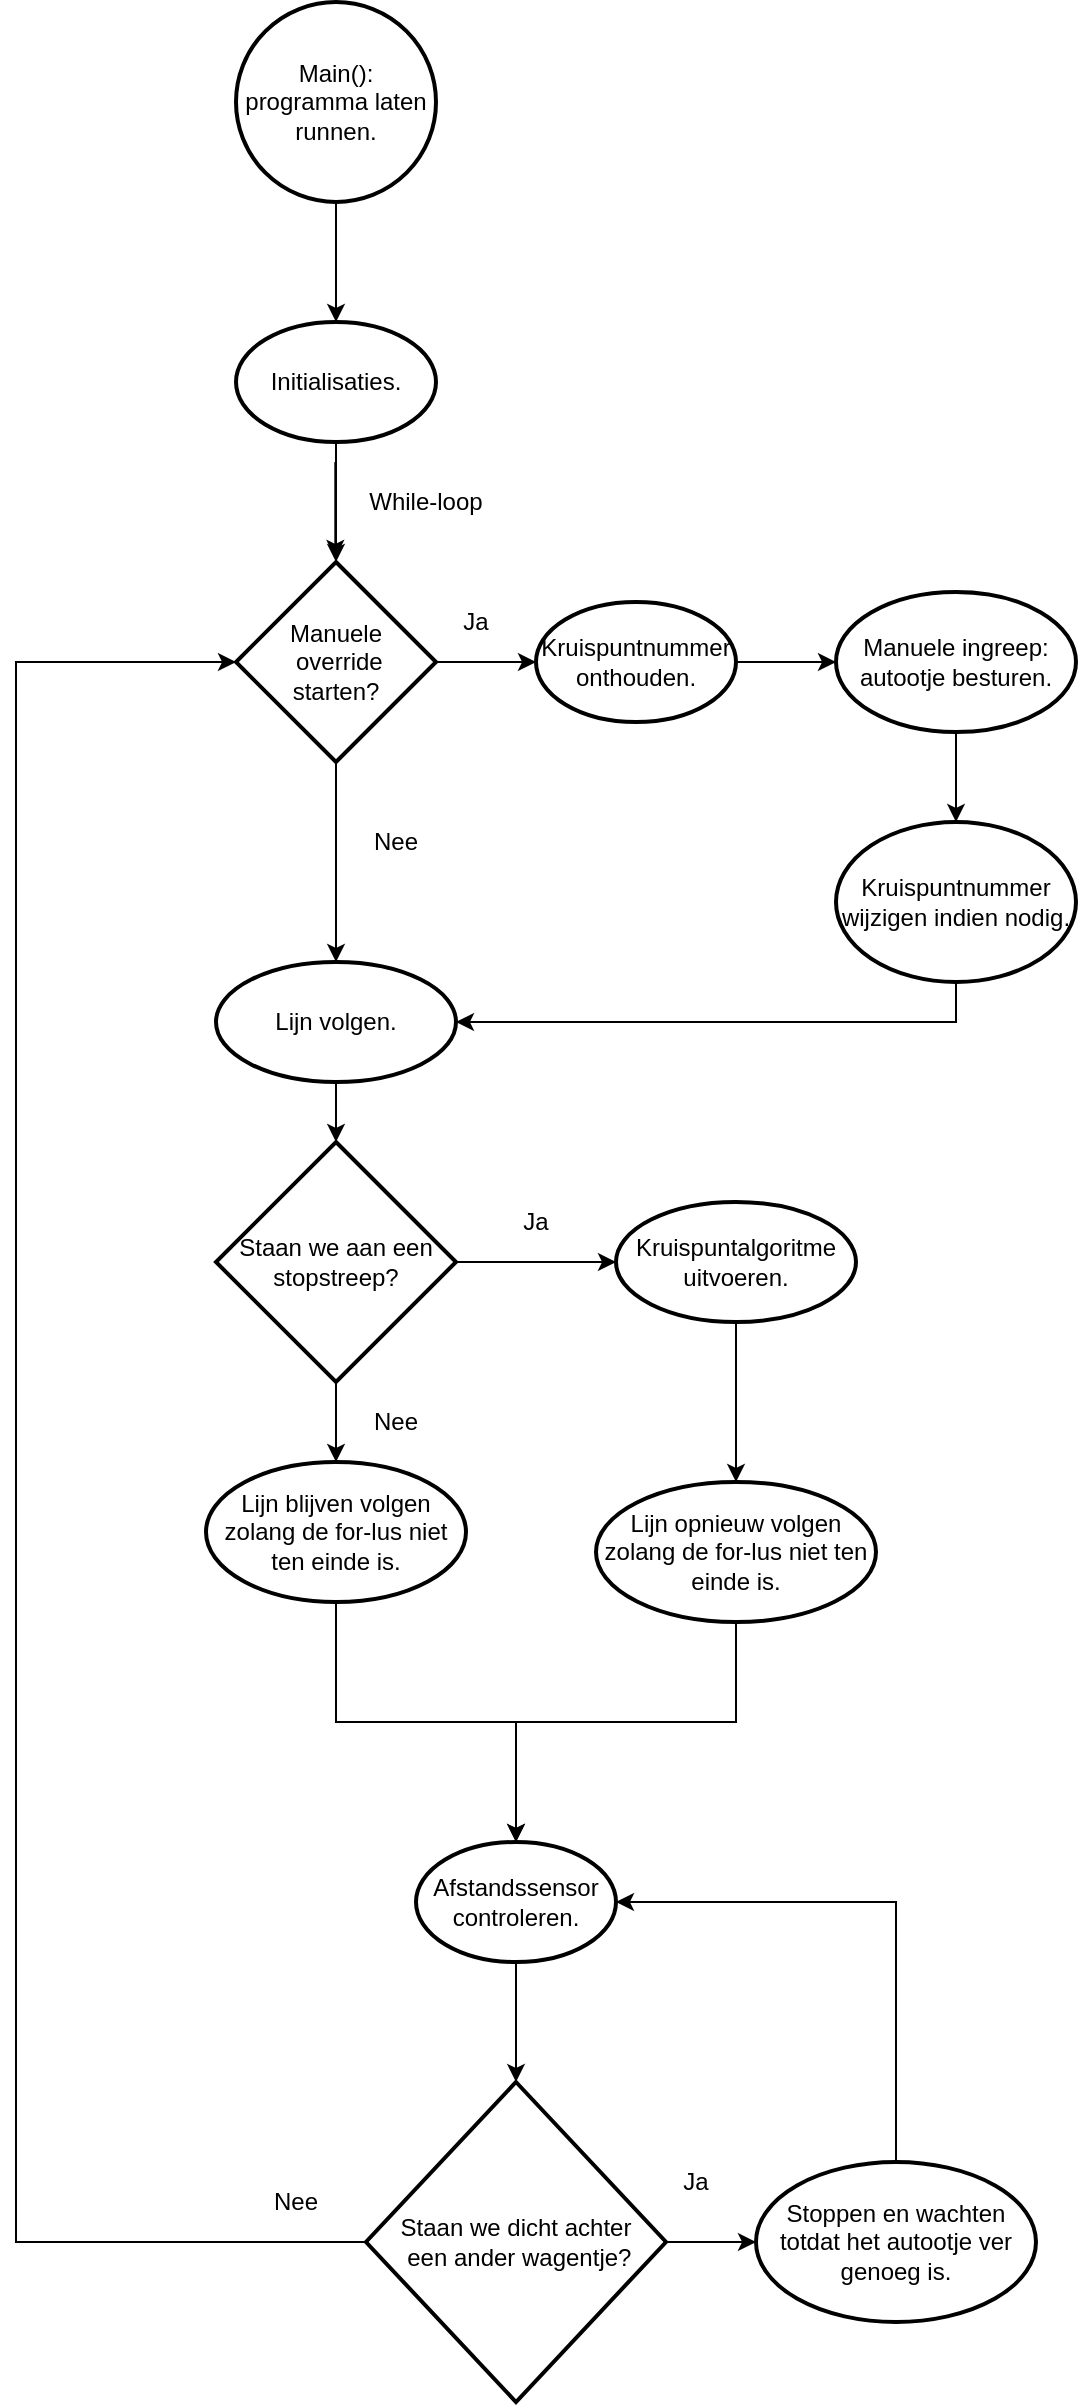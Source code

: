 <mxfile version="14.6.9" type="device"><diagram id="C5RBs43oDa-KdzZeNtuy" name="Page-1"><mxGraphModel dx="1038" dy="548" grid="1" gridSize="10" guides="1" tooltips="1" connect="1" arrows="1" fold="1" page="1" pageScale="1" pageWidth="827" pageHeight="1169" math="0" shadow="0"><root><mxCell id="WIyWlLk6GJQsqaUBKTNV-0"/><mxCell id="WIyWlLk6GJQsqaUBKTNV-1" parent="WIyWlLk6GJQsqaUBKTNV-0"/><mxCell id="5reWMpjAw0uI57NlGLJT-1" value="" style="edgeStyle=orthogonalEdgeStyle;rounded=0;orthogonalLoop=1;jettySize=auto;html=1;" edge="1" parent="WIyWlLk6GJQsqaUBKTNV-1" source="TVitzlpj0ys5_NgnARXT-0" target="5reWMpjAw0uI57NlGLJT-0"><mxGeometry relative="1" as="geometry"/></mxCell><mxCell id="TVitzlpj0ys5_NgnARXT-0" value="Main(): programma laten runnen." style="strokeWidth=2;html=1;shape=mxgraph.flowchart.start_2;whiteSpace=wrap;" parent="WIyWlLk6GJQsqaUBKTNV-1" vertex="1"><mxGeometry x="280" y="90" width="100" height="100" as="geometry"/></mxCell><mxCell id="TVitzlpj0ys5_NgnARXT-2" value="" style="endArrow=classic;html=1;" parent="WIyWlLk6GJQsqaUBKTNV-1" edge="1"><mxGeometry width="50" height="50" relative="1" as="geometry"><mxPoint x="329.66" y="320" as="sourcePoint"/><mxPoint x="329.66" y="368" as="targetPoint"/><Array as="points"><mxPoint x="329.66" y="338"/></Array></mxGeometry></mxCell><mxCell id="TVitzlpj0ys5_NgnARXT-9" value="" style="edgeStyle=orthogonalEdgeStyle;rounded=0;orthogonalLoop=1;jettySize=auto;html=1;" parent="WIyWlLk6GJQsqaUBKTNV-1" source="TVitzlpj0ys5_NgnARXT-3" target="TVitzlpj0ys5_NgnARXT-8" edge="1"><mxGeometry relative="1" as="geometry"/></mxCell><mxCell id="5reWMpjAw0uI57NlGLJT-17" style="edgeStyle=orthogonalEdgeStyle;rounded=0;orthogonalLoop=1;jettySize=auto;html=1;exitX=1;exitY=0.5;exitDx=0;exitDy=0;exitPerimeter=0;entryX=0;entryY=0.5;entryDx=0;entryDy=0;entryPerimeter=0;" edge="1" parent="WIyWlLk6GJQsqaUBKTNV-1" source="TVitzlpj0ys5_NgnARXT-3" target="5reWMpjAw0uI57NlGLJT-16"><mxGeometry relative="1" as="geometry"/></mxCell><mxCell id="TVitzlpj0ys5_NgnARXT-3" value="Manuele&lt;br&gt;&amp;nbsp;override &lt;br&gt;starten?" style="strokeWidth=2;html=1;shape=mxgraph.flowchart.decision;whiteSpace=wrap;" parent="WIyWlLk6GJQsqaUBKTNV-1" vertex="1"><mxGeometry x="280" y="370" width="100" height="100" as="geometry"/></mxCell><mxCell id="5reWMpjAw0uI57NlGLJT-12" style="edgeStyle=orthogonalEdgeStyle;rounded=0;orthogonalLoop=1;jettySize=auto;html=1;entryX=1;entryY=0.5;entryDx=0;entryDy=0;startArrow=none;" edge="1" parent="WIyWlLk6GJQsqaUBKTNV-1" source="5reWMpjAw0uI57NlGLJT-13" target="TVitzlpj0ys5_NgnARXT-8"><mxGeometry relative="1" as="geometry"><Array as="points"><mxPoint x="640" y="600"/></Array></mxGeometry></mxCell><mxCell id="5reWMpjAw0uI57NlGLJT-15" value="" style="edgeStyle=orthogonalEdgeStyle;rounded=0;orthogonalLoop=1;jettySize=auto;html=1;" edge="1" parent="WIyWlLk6GJQsqaUBKTNV-1" source="TVitzlpj0ys5_NgnARXT-6" target="5reWMpjAw0uI57NlGLJT-13"><mxGeometry relative="1" as="geometry"/></mxCell><mxCell id="TVitzlpj0ys5_NgnARXT-6" value="Manuele ingreep: autootje besturen." style="ellipse;whiteSpace=wrap;html=1;strokeWidth=2;" parent="WIyWlLk6GJQsqaUBKTNV-1" vertex="1"><mxGeometry x="580" y="385" width="120" height="70" as="geometry"/></mxCell><mxCell id="5reWMpjAw0uI57NlGLJT-21" value="" style="edgeStyle=orthogonalEdgeStyle;rounded=0;orthogonalLoop=1;jettySize=auto;html=1;" edge="1" parent="WIyWlLk6GJQsqaUBKTNV-1" source="TVitzlpj0ys5_NgnARXT-8" target="5reWMpjAw0uI57NlGLJT-20"><mxGeometry relative="1" as="geometry"/></mxCell><mxCell id="TVitzlpj0ys5_NgnARXT-8" value="Lijn volgen." style="ellipse;whiteSpace=wrap;html=1;strokeWidth=2;" parent="WIyWlLk6GJQsqaUBKTNV-1" vertex="1"><mxGeometry x="270" y="570" width="120" height="60" as="geometry"/></mxCell><mxCell id="5reWMpjAw0uI57NlGLJT-36" value="" style="edgeStyle=orthogonalEdgeStyle;rounded=0;orthogonalLoop=1;jettySize=auto;html=1;" edge="1" parent="WIyWlLk6GJQsqaUBKTNV-1" source="TVitzlpj0ys5_NgnARXT-11" target="5reWMpjAw0uI57NlGLJT-35"><mxGeometry relative="1" as="geometry"/></mxCell><mxCell id="TVitzlpj0ys5_NgnARXT-11" value="Afstandssensor controleren." style="strokeWidth=2;html=1;shape=mxgraph.flowchart.start_1;whiteSpace=wrap;" parent="WIyWlLk6GJQsqaUBKTNV-1" vertex="1"><mxGeometry x="370" y="1010" width="100" height="60" as="geometry"/></mxCell><mxCell id="TVitzlpj0ys5_NgnARXT-14" value="Ja" style="text;html=1;strokeColor=none;fillColor=none;align=center;verticalAlign=middle;whiteSpace=wrap;rounded=0;" parent="WIyWlLk6GJQsqaUBKTNV-1" vertex="1"><mxGeometry x="380" y="390" width="40" height="20" as="geometry"/></mxCell><mxCell id="TVitzlpj0ys5_NgnARXT-15" value="Nee" style="text;html=1;strokeColor=none;fillColor=none;align=center;verticalAlign=middle;whiteSpace=wrap;rounded=0;" parent="WIyWlLk6GJQsqaUBKTNV-1" vertex="1"><mxGeometry x="340" y="500" width="40" height="20" as="geometry"/></mxCell><mxCell id="5reWMpjAw0uI57NlGLJT-2" value="" style="edgeStyle=orthogonalEdgeStyle;rounded=0;orthogonalLoop=1;jettySize=auto;html=1;" edge="1" parent="WIyWlLk6GJQsqaUBKTNV-1" source="5reWMpjAw0uI57NlGLJT-0" target="TVitzlpj0ys5_NgnARXT-3"><mxGeometry relative="1" as="geometry"/></mxCell><mxCell id="5reWMpjAw0uI57NlGLJT-0" value="Initialisaties." style="strokeWidth=2;html=1;shape=mxgraph.flowchart.start_1;whiteSpace=wrap;" vertex="1" parent="WIyWlLk6GJQsqaUBKTNV-1"><mxGeometry x="280" y="250" width="100" height="60" as="geometry"/></mxCell><mxCell id="5reWMpjAw0uI57NlGLJT-3" value="While-loop" style="text;html=1;strokeColor=none;fillColor=none;align=center;verticalAlign=middle;whiteSpace=wrap;rounded=0;" vertex="1" parent="WIyWlLk6GJQsqaUBKTNV-1"><mxGeometry x="340" y="330" width="70" height="20" as="geometry"/></mxCell><mxCell id="5reWMpjAw0uI57NlGLJT-13" value="Kruispuntnummer wijzigen indien nodig." style="strokeWidth=2;html=1;shape=mxgraph.flowchart.start_1;whiteSpace=wrap;" vertex="1" parent="WIyWlLk6GJQsqaUBKTNV-1"><mxGeometry x="580" y="500" width="120" height="80" as="geometry"/></mxCell><mxCell id="5reWMpjAw0uI57NlGLJT-18" value="" style="edgeStyle=orthogonalEdgeStyle;rounded=0;orthogonalLoop=1;jettySize=auto;html=1;" edge="1" parent="WIyWlLk6GJQsqaUBKTNV-1" source="5reWMpjAw0uI57NlGLJT-16" target="TVitzlpj0ys5_NgnARXT-6"><mxGeometry relative="1" as="geometry"/></mxCell><mxCell id="5reWMpjAw0uI57NlGLJT-16" value="Kruispuntnummer onthouden." style="strokeWidth=2;html=1;shape=mxgraph.flowchart.start_1;whiteSpace=wrap;" vertex="1" parent="WIyWlLk6GJQsqaUBKTNV-1"><mxGeometry x="430" y="390" width="100" height="60" as="geometry"/></mxCell><mxCell id="5reWMpjAw0uI57NlGLJT-23" value="" style="edgeStyle=orthogonalEdgeStyle;rounded=0;orthogonalLoop=1;jettySize=auto;html=1;" edge="1" parent="WIyWlLk6GJQsqaUBKTNV-1" source="5reWMpjAw0uI57NlGLJT-20" target="5reWMpjAw0uI57NlGLJT-22"><mxGeometry relative="1" as="geometry"/></mxCell><mxCell id="5reWMpjAw0uI57NlGLJT-27" value="" style="edgeStyle=orthogonalEdgeStyle;rounded=0;orthogonalLoop=1;jettySize=auto;html=1;" edge="1" parent="WIyWlLk6GJQsqaUBKTNV-1" source="5reWMpjAw0uI57NlGLJT-20" target="5reWMpjAw0uI57NlGLJT-26"><mxGeometry relative="1" as="geometry"/></mxCell><mxCell id="5reWMpjAw0uI57NlGLJT-20" value="Staan we aan een stopstreep?" style="strokeWidth=2;html=1;shape=mxgraph.flowchart.decision;whiteSpace=wrap;" vertex="1" parent="WIyWlLk6GJQsqaUBKTNV-1"><mxGeometry x="270" y="660" width="120" height="120" as="geometry"/></mxCell><mxCell id="5reWMpjAw0uI57NlGLJT-31" value="" style="edgeStyle=orthogonalEdgeStyle;rounded=0;orthogonalLoop=1;jettySize=auto;html=1;" edge="1" parent="WIyWlLk6GJQsqaUBKTNV-1" source="5reWMpjAw0uI57NlGLJT-22" target="5reWMpjAw0uI57NlGLJT-30"><mxGeometry relative="1" as="geometry"/></mxCell><mxCell id="5reWMpjAw0uI57NlGLJT-22" value="Kruispuntalgoritme uitvoeren." style="ellipse;whiteSpace=wrap;html=1;strokeWidth=2;" vertex="1" parent="WIyWlLk6GJQsqaUBKTNV-1"><mxGeometry x="470" y="690" width="120" height="60" as="geometry"/></mxCell><mxCell id="5reWMpjAw0uI57NlGLJT-24" value="Ja" style="text;html=1;strokeColor=none;fillColor=none;align=center;verticalAlign=middle;whiteSpace=wrap;rounded=0;" vertex="1" parent="WIyWlLk6GJQsqaUBKTNV-1"><mxGeometry x="410" y="690" width="40" height="20" as="geometry"/></mxCell><mxCell id="5reWMpjAw0uI57NlGLJT-32" style="edgeStyle=orthogonalEdgeStyle;rounded=0;orthogonalLoop=1;jettySize=auto;html=1;entryX=0.5;entryY=0;entryDx=0;entryDy=0;entryPerimeter=0;" edge="1" parent="WIyWlLk6GJQsqaUBKTNV-1" source="5reWMpjAw0uI57NlGLJT-26" target="TVitzlpj0ys5_NgnARXT-11"><mxGeometry relative="1" as="geometry"/></mxCell><mxCell id="5reWMpjAw0uI57NlGLJT-26" value="Lijn blijven volgen zolang de for-lus niet ten einde is." style="ellipse;whiteSpace=wrap;html=1;strokeWidth=2;" vertex="1" parent="WIyWlLk6GJQsqaUBKTNV-1"><mxGeometry x="265" y="820" width="130" height="70" as="geometry"/></mxCell><mxCell id="5reWMpjAw0uI57NlGLJT-28" value="Nee" style="text;html=1;strokeColor=none;fillColor=none;align=center;verticalAlign=middle;whiteSpace=wrap;rounded=0;" vertex="1" parent="WIyWlLk6GJQsqaUBKTNV-1"><mxGeometry x="340" y="790" width="40" height="20" as="geometry"/></mxCell><mxCell id="5reWMpjAw0uI57NlGLJT-34" style="edgeStyle=orthogonalEdgeStyle;rounded=0;orthogonalLoop=1;jettySize=auto;html=1;entryX=0.5;entryY=0;entryDx=0;entryDy=0;entryPerimeter=0;" edge="1" parent="WIyWlLk6GJQsqaUBKTNV-1" source="5reWMpjAw0uI57NlGLJT-30" target="TVitzlpj0ys5_NgnARXT-11"><mxGeometry relative="1" as="geometry"><Array as="points"><mxPoint x="530" y="950"/><mxPoint x="420" y="950"/></Array></mxGeometry></mxCell><mxCell id="5reWMpjAw0uI57NlGLJT-30" value="Lijn opnieuw volgen zolang de for-lus niet ten einde is." style="ellipse;whiteSpace=wrap;html=1;strokeWidth=2;" vertex="1" parent="WIyWlLk6GJQsqaUBKTNV-1"><mxGeometry x="460" y="830" width="140" height="70" as="geometry"/></mxCell><mxCell id="5reWMpjAw0uI57NlGLJT-38" value="" style="edgeStyle=orthogonalEdgeStyle;rounded=0;orthogonalLoop=1;jettySize=auto;html=1;" edge="1" parent="WIyWlLk6GJQsqaUBKTNV-1" source="5reWMpjAw0uI57NlGLJT-35" target="5reWMpjAw0uI57NlGLJT-37"><mxGeometry relative="1" as="geometry"/></mxCell><mxCell id="5reWMpjAw0uI57NlGLJT-46" style="edgeStyle=orthogonalEdgeStyle;rounded=0;orthogonalLoop=1;jettySize=auto;html=1;exitX=0;exitY=0.5;exitDx=0;exitDy=0;exitPerimeter=0;entryX=0;entryY=0.5;entryDx=0;entryDy=0;entryPerimeter=0;" edge="1" parent="WIyWlLk6GJQsqaUBKTNV-1" source="5reWMpjAw0uI57NlGLJT-35" target="TVitzlpj0ys5_NgnARXT-3"><mxGeometry relative="1" as="geometry"><mxPoint x="130" y="370" as="targetPoint"/><Array as="points"><mxPoint x="170" y="1210"/><mxPoint x="170" y="420"/></Array></mxGeometry></mxCell><mxCell id="5reWMpjAw0uI57NlGLJT-35" value="Staan we dicht achter&lt;br&gt;&amp;nbsp;een ander wagentje?" style="strokeWidth=2;html=1;shape=mxgraph.flowchart.decision;whiteSpace=wrap;" vertex="1" parent="WIyWlLk6GJQsqaUBKTNV-1"><mxGeometry x="345" y="1130" width="150" height="160" as="geometry"/></mxCell><mxCell id="5reWMpjAw0uI57NlGLJT-45" style="edgeStyle=orthogonalEdgeStyle;rounded=0;orthogonalLoop=1;jettySize=auto;html=1;entryX=1;entryY=0.5;entryDx=0;entryDy=0;entryPerimeter=0;" edge="1" parent="WIyWlLk6GJQsqaUBKTNV-1" source="5reWMpjAw0uI57NlGLJT-37" target="TVitzlpj0ys5_NgnARXT-11"><mxGeometry relative="1" as="geometry"><mxPoint x="600" y="1090" as="targetPoint"/><Array as="points"><mxPoint x="610" y="1040"/></Array></mxGeometry></mxCell><mxCell id="5reWMpjAw0uI57NlGLJT-37" value="Stoppen en wachten totdat het autootje ver genoeg is." style="ellipse;whiteSpace=wrap;html=1;strokeWidth=2;" vertex="1" parent="WIyWlLk6GJQsqaUBKTNV-1"><mxGeometry x="540" y="1170" width="140" height="80" as="geometry"/></mxCell><mxCell id="5reWMpjAw0uI57NlGLJT-39" value="Ja" style="text;html=1;strokeColor=none;fillColor=none;align=center;verticalAlign=middle;whiteSpace=wrap;rounded=0;" vertex="1" parent="WIyWlLk6GJQsqaUBKTNV-1"><mxGeometry x="490" y="1170" width="40" height="20" as="geometry"/></mxCell><mxCell id="5reWMpjAw0uI57NlGLJT-42" value="Nee" style="text;html=1;strokeColor=none;fillColor=none;align=center;verticalAlign=middle;whiteSpace=wrap;rounded=0;" vertex="1" parent="WIyWlLk6GJQsqaUBKTNV-1"><mxGeometry x="290" y="1180" width="40" height="20" as="geometry"/></mxCell></root></mxGraphModel></diagram></mxfile>
